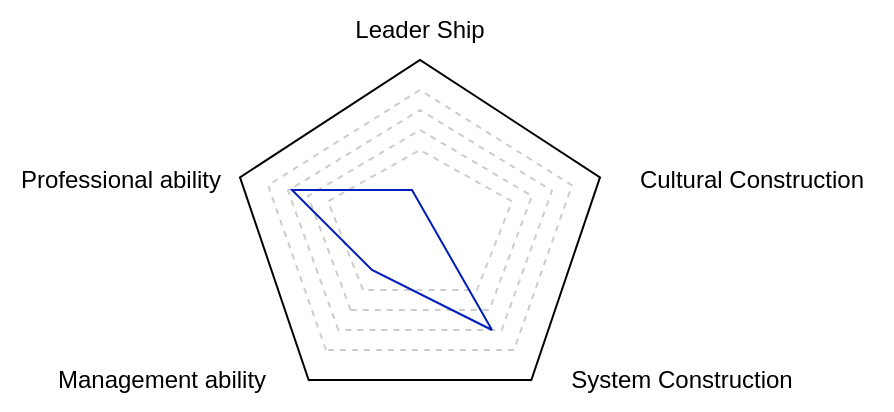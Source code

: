 <mxfile version="15.5.7" type="github" pages="4">
  <diagram id="mSQKxS0kZbXmKDzQXLly" name="技术总监">
    <mxGraphModel dx="565" dy="364" grid="1" gridSize="10" guides="1" tooltips="1" connect="1" arrows="1" fold="1" page="1" pageScale="1" pageWidth="827" pageHeight="1169" math="0" shadow="0">
      <root>
        <mxCell id="0" />
        <mxCell id="1" parent="0" />
        <mxCell id="x7rB8_ya2c64GDDTl14Z-2" value="" style="whiteSpace=wrap;html=1;shape=mxgraph.basic.pentagon;dashed=1;fillColor=none;strokeColor=default;opacity=20;" vertex="1" parent="1">
          <mxGeometry x="338" y="440" width="152" height="130" as="geometry" />
        </mxCell>
        <mxCell id="x7rB8_ya2c64GDDTl14Z-3" value="" style="whiteSpace=wrap;html=1;shape=mxgraph.basic.pentagon;dashed=1;fillColor=none;strokeColor=default;opacity=20;" vertex="1" parent="1">
          <mxGeometry x="348" y="450" width="132" height="110" as="geometry" />
        </mxCell>
        <mxCell id="x7rB8_ya2c64GDDTl14Z-5" value="" style="whiteSpace=wrap;html=1;shape=mxgraph.basic.pentagon;dashed=1;fillColor=none;strokeColor=default;opacity=20;" vertex="1" parent="1">
          <mxGeometry x="368" y="470" width="92" height="70" as="geometry" />
        </mxCell>
        <mxCell id="gizlz0MWikJhcCBtzlFW-2" value="" style="whiteSpace=wrap;html=1;shape=mxgraph.basic.pentagon;fillColor=none;" vertex="1" parent="1">
          <mxGeometry x="324" y="425" width="180" height="160" as="geometry" />
        </mxCell>
        <mxCell id="x7rB8_ya2c64GDDTl14Z-4" value="" style="whiteSpace=wrap;html=1;shape=mxgraph.basic.pentagon;dashed=1;fillColor=none;strokeColor=default;opacity=20;" vertex="1" parent="1">
          <mxGeometry x="358" y="460" width="112" height="90" as="geometry" />
        </mxCell>
        <mxCell id="gizlz0MWikJhcCBtzlFW-3" value="Leader Ship" style="text;html=1;strokeColor=none;fillColor=none;align=center;verticalAlign=middle;whiteSpace=wrap;rounded=0;" vertex="1" parent="1">
          <mxGeometry x="376" y="395" width="76" height="30" as="geometry" />
        </mxCell>
        <mxCell id="gizlz0MWikJhcCBtzlFW-6" value="&lt;span&gt;Management ability&lt;/span&gt;" style="text;html=1;strokeColor=none;fillColor=none;align=center;verticalAlign=middle;whiteSpace=wrap;rounded=0;" vertex="1" parent="1">
          <mxGeometry x="230" y="570" width="110" height="30" as="geometry" />
        </mxCell>
        <mxCell id="gizlz0MWikJhcCBtzlFW-7" value="Cultural Construction" style="text;html=1;strokeColor=none;fillColor=none;align=center;verticalAlign=middle;whiteSpace=wrap;rounded=0;" vertex="1" parent="1">
          <mxGeometry x="510" y="470" width="140" height="30" as="geometry" />
        </mxCell>
        <mxCell id="gizlz0MWikJhcCBtzlFW-8" value="System Construction" style="text;html=1;strokeColor=none;fillColor=none;align=center;verticalAlign=middle;whiteSpace=wrap;rounded=0;" vertex="1" parent="1">
          <mxGeometry x="480" y="570" width="130" height="30" as="geometry" />
        </mxCell>
        <mxCell id="x7rB8_ya2c64GDDTl14Z-6" value="" style="endArrow=none;html=1;shadow=0;fontColor=none;labelBackgroundColor=none;labelBorderColor=none;noLabel=1;verticalAlign=middle;fillColor=#0050ef;strokeColor=#001DBC;rounded=0;sketch=0;" edge="1" parent="1">
          <mxGeometry width="50" height="50" relative="1" as="geometry">
            <mxPoint x="450" y="560" as="sourcePoint" />
            <mxPoint x="450" y="560" as="targetPoint" />
            <Array as="points">
              <mxPoint x="390" y="530" />
              <mxPoint x="350" y="490" />
              <mxPoint x="410" y="490" />
            </Array>
          </mxGeometry>
        </mxCell>
        <mxCell id="x7rB8_ya2c64GDDTl14Z-8" value="&lt;span&gt;Professional ability&lt;/span&gt;" style="text;html=1;align=center;verticalAlign=middle;resizable=0;points=[];autosize=1;strokeColor=none;fillColor=none;fontColor=none;" vertex="1" parent="1">
          <mxGeometry x="204" y="475" width="120" height="20" as="geometry" />
        </mxCell>
      </root>
    </mxGraphModel>
  </diagram>
  <diagram id="kl2pYVQYESPha2Mf8wEj" name="技术VP">
    <mxGraphModel dx="565" dy="364" grid="1" gridSize="10" guides="1" tooltips="1" connect="1" arrows="1" fold="1" page="1" pageScale="1" pageWidth="827" pageHeight="1169" math="0" shadow="0">
      <root>
        <mxCell id="nco4c_S5xprbghAa8xNT-0" />
        <mxCell id="nco4c_S5xprbghAa8xNT-1" parent="nco4c_S5xprbghAa8xNT-0" />
        <mxCell id="CXhLGJMlhBviRi8fhUv6-0" value="" style="whiteSpace=wrap;html=1;shape=mxgraph.basic.pentagon;dashed=1;fillColor=none;strokeColor=default;opacity=20;" vertex="1" parent="nco4c_S5xprbghAa8xNT-1">
          <mxGeometry x="325" y="527" width="152" height="130" as="geometry" />
        </mxCell>
        <mxCell id="CXhLGJMlhBviRi8fhUv6-1" value="" style="whiteSpace=wrap;html=1;shape=mxgraph.basic.pentagon;dashed=1;fillColor=none;strokeColor=default;opacity=20;" vertex="1" parent="nco4c_S5xprbghAa8xNT-1">
          <mxGeometry x="335" y="537" width="132" height="110" as="geometry" />
        </mxCell>
        <mxCell id="CXhLGJMlhBviRi8fhUv6-2" value="" style="whiteSpace=wrap;html=1;shape=mxgraph.basic.pentagon;dashed=1;fillColor=none;strokeColor=default;opacity=20;" vertex="1" parent="nco4c_S5xprbghAa8xNT-1">
          <mxGeometry x="355" y="557" width="92" height="70" as="geometry" />
        </mxCell>
        <mxCell id="CXhLGJMlhBviRi8fhUv6-3" value="" style="whiteSpace=wrap;html=1;shape=mxgraph.basic.pentagon;fillColor=none;" vertex="1" parent="nco4c_S5xprbghAa8xNT-1">
          <mxGeometry x="311" y="512" width="180" height="160" as="geometry" />
        </mxCell>
        <mxCell id="CXhLGJMlhBviRi8fhUv6-4" value="" style="whiteSpace=wrap;html=1;shape=mxgraph.basic.pentagon;dashed=1;fillColor=none;strokeColor=default;opacity=20;" vertex="1" parent="nco4c_S5xprbghAa8xNT-1">
          <mxGeometry x="345" y="547" width="112" height="90" as="geometry" />
        </mxCell>
        <mxCell id="CXhLGJMlhBviRi8fhUv6-5" value="Leader Ship" style="text;html=1;strokeColor=none;fillColor=none;align=center;verticalAlign=middle;whiteSpace=wrap;rounded=0;" vertex="1" parent="nco4c_S5xprbghAa8xNT-1">
          <mxGeometry x="363" y="482" width="76" height="30" as="geometry" />
        </mxCell>
        <mxCell id="CXhLGJMlhBviRi8fhUv6-6" value="&lt;span&gt;Management ability&lt;/span&gt;" style="text;html=1;strokeColor=none;fillColor=none;align=center;verticalAlign=middle;whiteSpace=wrap;rounded=0;" vertex="1" parent="nco4c_S5xprbghAa8xNT-1">
          <mxGeometry x="217" y="657" width="110" height="30" as="geometry" />
        </mxCell>
        <mxCell id="CXhLGJMlhBviRi8fhUv6-7" value="Cultural Construction" style="text;html=1;strokeColor=none;fillColor=none;align=center;verticalAlign=middle;whiteSpace=wrap;rounded=0;" vertex="1" parent="nco4c_S5xprbghAa8xNT-1">
          <mxGeometry x="497" y="557" width="140" height="30" as="geometry" />
        </mxCell>
        <mxCell id="CXhLGJMlhBviRi8fhUv6-8" value="System Construction" style="text;html=1;strokeColor=none;fillColor=none;align=center;verticalAlign=middle;whiteSpace=wrap;rounded=0;" vertex="1" parent="nco4c_S5xprbghAa8xNT-1">
          <mxGeometry x="467" y="657" width="130" height="30" as="geometry" />
        </mxCell>
        <mxCell id="CXhLGJMlhBviRi8fhUv6-9" value="" style="endArrow=none;html=1;shadow=0;fontColor=none;labelBackgroundColor=none;labelBorderColor=none;noLabel=1;verticalAlign=middle;fillColor=#0050ef;strokeColor=#001DBC;rounded=0;sketch=0;" edge="1" parent="nco4c_S5xprbghAa8xNT-1">
          <mxGeometry width="50" height="50" relative="1" as="geometry">
            <mxPoint x="440" y="650" as="sourcePoint" />
            <mxPoint x="440" y="650" as="targetPoint" />
            <Array as="points">
              <mxPoint x="350" y="650" />
              <mxPoint x="340" y="577" />
              <mxPoint x="400" y="550" />
              <mxPoint x="440" y="590" />
            </Array>
          </mxGeometry>
        </mxCell>
        <mxCell id="CXhLGJMlhBviRi8fhUv6-10" value="&lt;span&gt;Professional ability&lt;/span&gt;" style="text;html=1;align=center;verticalAlign=middle;resizable=0;points=[];autosize=1;strokeColor=none;fillColor=none;fontColor=none;" vertex="1" parent="nco4c_S5xprbghAa8xNT-1">
          <mxGeometry x="191" y="562" width="120" height="20" as="geometry" />
        </mxCell>
      </root>
    </mxGraphModel>
  </diagram>
  <diagram id="y1GtvYrJBYnmfbD5V6iQ" name="首席架构师">
    <mxGraphModel dx="818" dy="527" grid="1" gridSize="10" guides="1" tooltips="1" connect="1" arrows="1" fold="1" page="1" pageScale="1" pageWidth="827" pageHeight="1169" math="0" shadow="0">
      <root>
        <mxCell id="vSApou7Ybg_CyHVxAc0E-0" />
        <mxCell id="vSApou7Ybg_CyHVxAc0E-1" parent="vSApou7Ybg_CyHVxAc0E-0" />
        <mxCell id="pwTeNzdxnyY4c95WzjWs-0" value="" style="whiteSpace=wrap;html=1;shape=mxgraph.basic.pentagon;dashed=1;fillColor=none;strokeColor=default;opacity=20;" vertex="1" parent="vSApou7Ybg_CyHVxAc0E-1">
          <mxGeometry x="325" y="527" width="152" height="130" as="geometry" />
        </mxCell>
        <mxCell id="pwTeNzdxnyY4c95WzjWs-1" value="" style="whiteSpace=wrap;html=1;shape=mxgraph.basic.pentagon;dashed=1;fillColor=none;strokeColor=default;opacity=20;" vertex="1" parent="vSApou7Ybg_CyHVxAc0E-1">
          <mxGeometry x="335" y="537" width="132" height="110" as="geometry" />
        </mxCell>
        <mxCell id="pwTeNzdxnyY4c95WzjWs-2" value="" style="whiteSpace=wrap;html=1;shape=mxgraph.basic.pentagon;dashed=1;fillColor=none;strokeColor=default;opacity=20;" vertex="1" parent="vSApou7Ybg_CyHVxAc0E-1">
          <mxGeometry x="355" y="557" width="92" height="70" as="geometry" />
        </mxCell>
        <mxCell id="pwTeNzdxnyY4c95WzjWs-3" value="" style="whiteSpace=wrap;html=1;shape=mxgraph.basic.pentagon;fillColor=none;" vertex="1" parent="vSApou7Ybg_CyHVxAc0E-1">
          <mxGeometry x="311" y="512" width="180" height="160" as="geometry" />
        </mxCell>
        <mxCell id="pwTeNzdxnyY4c95WzjWs-4" value="" style="whiteSpace=wrap;html=1;shape=mxgraph.basic.pentagon;dashed=1;fillColor=none;strokeColor=default;opacity=20;" vertex="1" parent="vSApou7Ybg_CyHVxAc0E-1">
          <mxGeometry x="345" y="547" width="112" height="90" as="geometry" />
        </mxCell>
        <mxCell id="pwTeNzdxnyY4c95WzjWs-5" value="Leader Ship" style="text;html=1;strokeColor=none;fillColor=none;align=center;verticalAlign=middle;whiteSpace=wrap;rounded=0;" vertex="1" parent="vSApou7Ybg_CyHVxAc0E-1">
          <mxGeometry x="363" y="482" width="76" height="30" as="geometry" />
        </mxCell>
        <mxCell id="pwTeNzdxnyY4c95WzjWs-6" value="&lt;span&gt;Management ability&lt;/span&gt;" style="text;html=1;strokeColor=none;fillColor=none;align=center;verticalAlign=middle;whiteSpace=wrap;rounded=0;" vertex="1" parent="vSApou7Ybg_CyHVxAc0E-1">
          <mxGeometry x="217" y="657" width="110" height="30" as="geometry" />
        </mxCell>
        <mxCell id="pwTeNzdxnyY4c95WzjWs-7" value="Cultural Construction" style="text;html=1;strokeColor=none;fillColor=none;align=center;verticalAlign=middle;whiteSpace=wrap;rounded=0;" vertex="1" parent="vSApou7Ybg_CyHVxAc0E-1">
          <mxGeometry x="497" y="557" width="140" height="30" as="geometry" />
        </mxCell>
        <mxCell id="pwTeNzdxnyY4c95WzjWs-8" value="System Construction" style="text;html=1;strokeColor=none;fillColor=none;align=center;verticalAlign=middle;whiteSpace=wrap;rounded=0;" vertex="1" parent="vSApou7Ybg_CyHVxAc0E-1">
          <mxGeometry x="467" y="657" width="130" height="30" as="geometry" />
        </mxCell>
        <mxCell id="pwTeNzdxnyY4c95WzjWs-9" value="" style="endArrow=none;html=1;shadow=0;fontColor=none;labelBackgroundColor=none;labelBorderColor=none;noLabel=1;verticalAlign=middle;fillColor=#0050ef;strokeColor=#001DBC;rounded=0;sketch=0;entryX=0.717;entryY=0.862;entryDx=0;entryDy=0;entryPerimeter=0;" edge="1" parent="vSApou7Ybg_CyHVxAc0E-1" target="pwTeNzdxnyY4c95WzjWs-3">
          <mxGeometry width="50" height="50" relative="1" as="geometry">
            <mxPoint x="440" y="650" as="sourcePoint" />
            <mxPoint x="437" y="647" as="targetPoint" />
            <Array as="points">
              <mxPoint x="360" y="650" />
              <mxPoint x="320" y="570" />
              <mxPoint x="400" y="560" />
              <mxPoint x="430" y="590" />
            </Array>
          </mxGeometry>
        </mxCell>
        <mxCell id="pwTeNzdxnyY4c95WzjWs-10" value="&lt;span&gt;Professional ability&lt;/span&gt;" style="text;html=1;align=center;verticalAlign=middle;resizable=0;points=[];autosize=1;strokeColor=none;fillColor=none;fontColor=none;" vertex="1" parent="vSApou7Ybg_CyHVxAc0E-1">
          <mxGeometry x="191" y="562" width="120" height="20" as="geometry" />
        </mxCell>
      </root>
    </mxGraphModel>
  </diagram>
  <diagram id="yhfJOgfKjzBxdK9VFd7x" name="CTO">
    <mxGraphModel dx="818" dy="527" grid="1" gridSize="10" guides="1" tooltips="1" connect="1" arrows="1" fold="1" page="1" pageScale="1" pageWidth="827" pageHeight="1169" math="0" shadow="0">
      <root>
        <mxCell id="jTspyn-IlJdHVaJfFm39-0" />
        <mxCell id="jTspyn-IlJdHVaJfFm39-1" parent="jTspyn-IlJdHVaJfFm39-0" />
        <mxCell id="-FHQtYbXL1Lm1P-UScYC-0" value="" style="whiteSpace=wrap;html=1;shape=mxgraph.basic.pentagon;dashed=1;fillColor=none;strokeColor=default;opacity=20;" vertex="1" parent="jTspyn-IlJdHVaJfFm39-1">
          <mxGeometry x="325" y="527" width="152" height="130" as="geometry" />
        </mxCell>
        <mxCell id="-FHQtYbXL1Lm1P-UScYC-1" value="" style="whiteSpace=wrap;html=1;shape=mxgraph.basic.pentagon;dashed=1;fillColor=none;strokeColor=default;opacity=20;" vertex="1" parent="jTspyn-IlJdHVaJfFm39-1">
          <mxGeometry x="335" y="537" width="132" height="110" as="geometry" />
        </mxCell>
        <mxCell id="-FHQtYbXL1Lm1P-UScYC-2" value="" style="whiteSpace=wrap;html=1;shape=mxgraph.basic.pentagon;dashed=1;fillColor=none;strokeColor=default;opacity=20;" vertex="1" parent="jTspyn-IlJdHVaJfFm39-1">
          <mxGeometry x="355" y="557" width="92" height="70" as="geometry" />
        </mxCell>
        <mxCell id="-FHQtYbXL1Lm1P-UScYC-3" value="" style="whiteSpace=wrap;html=1;shape=mxgraph.basic.pentagon;fillColor=none;" vertex="1" parent="jTspyn-IlJdHVaJfFm39-1">
          <mxGeometry x="311" y="512" width="180" height="160" as="geometry" />
        </mxCell>
        <mxCell id="-FHQtYbXL1Lm1P-UScYC-4" value="" style="whiteSpace=wrap;html=1;shape=mxgraph.basic.pentagon;dashed=1;fillColor=none;strokeColor=default;opacity=20;" vertex="1" parent="jTspyn-IlJdHVaJfFm39-1">
          <mxGeometry x="345" y="547" width="112" height="90" as="geometry" />
        </mxCell>
        <mxCell id="-FHQtYbXL1Lm1P-UScYC-5" value="Leader Ship" style="text;html=1;strokeColor=none;fillColor=none;align=center;verticalAlign=middle;whiteSpace=wrap;rounded=0;" vertex="1" parent="jTspyn-IlJdHVaJfFm39-1">
          <mxGeometry x="363" y="482" width="76" height="30" as="geometry" />
        </mxCell>
        <mxCell id="-FHQtYbXL1Lm1P-UScYC-6" value="&lt;span&gt;Management ability&lt;/span&gt;" style="text;html=1;strokeColor=none;fillColor=none;align=center;verticalAlign=middle;whiteSpace=wrap;rounded=0;" vertex="1" parent="jTspyn-IlJdHVaJfFm39-1">
          <mxGeometry x="217" y="657" width="110" height="30" as="geometry" />
        </mxCell>
        <mxCell id="-FHQtYbXL1Lm1P-UScYC-7" value="Cultural Construction" style="text;html=1;strokeColor=none;fillColor=none;align=center;verticalAlign=middle;whiteSpace=wrap;rounded=0;" vertex="1" parent="jTspyn-IlJdHVaJfFm39-1">
          <mxGeometry x="497" y="557" width="140" height="30" as="geometry" />
        </mxCell>
        <mxCell id="-FHQtYbXL1Lm1P-UScYC-8" value="System Construction" style="text;html=1;strokeColor=none;fillColor=none;align=center;verticalAlign=middle;whiteSpace=wrap;rounded=0;" vertex="1" parent="jTspyn-IlJdHVaJfFm39-1">
          <mxGeometry x="467" y="657" width="130" height="30" as="geometry" />
        </mxCell>
        <mxCell id="-FHQtYbXL1Lm1P-UScYC-9" value="" style="endArrow=none;html=1;shadow=0;fontColor=none;labelBackgroundColor=none;labelBorderColor=none;noLabel=1;verticalAlign=middle;fillColor=#0050ef;strokeColor=#001DBC;rounded=0;sketch=0;entryX=0.772;entryY=0.925;entryDx=0;entryDy=0;entryPerimeter=0;" edge="1" parent="jTspyn-IlJdHVaJfFm39-1" target="-FHQtYbXL1Lm1P-UScYC-3">
          <mxGeometry width="50" height="50" relative="1" as="geometry">
            <mxPoint x="450" y="660" as="sourcePoint" />
            <mxPoint x="450" y="660" as="targetPoint" />
            <Array as="points">
              <mxPoint x="360" y="660" />
              <mxPoint x="330" y="580" />
              <mxPoint x="400" y="520" />
              <mxPoint x="480" y="570" />
            </Array>
          </mxGeometry>
        </mxCell>
        <mxCell id="-FHQtYbXL1Lm1P-UScYC-10" value="&lt;span&gt;Professional ability&lt;/span&gt;" style="text;html=1;align=center;verticalAlign=middle;resizable=0;points=[];autosize=1;strokeColor=none;fillColor=none;fontColor=none;" vertex="1" parent="jTspyn-IlJdHVaJfFm39-1">
          <mxGeometry x="191" y="562" width="120" height="20" as="geometry" />
        </mxCell>
      </root>
    </mxGraphModel>
  </diagram>
</mxfile>

